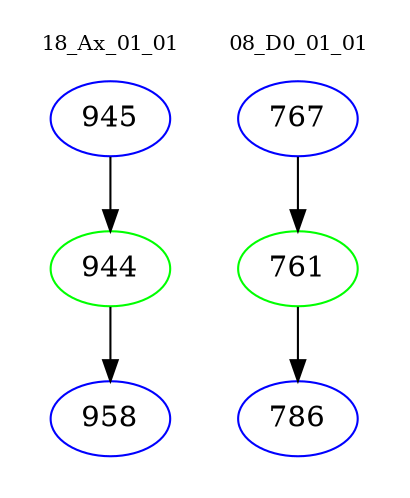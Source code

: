 digraph{
subgraph cluster_0 {
color = white
label = "18_Ax_01_01";
fontsize=10;
T0_945 [label="945", color="blue"]
T0_945 -> T0_944 [color="black"]
T0_944 [label="944", color="green"]
T0_944 -> T0_958 [color="black"]
T0_958 [label="958", color="blue"]
}
subgraph cluster_1 {
color = white
label = "08_D0_01_01";
fontsize=10;
T1_767 [label="767", color="blue"]
T1_767 -> T1_761 [color="black"]
T1_761 [label="761", color="green"]
T1_761 -> T1_786 [color="black"]
T1_786 [label="786", color="blue"]
}
}
